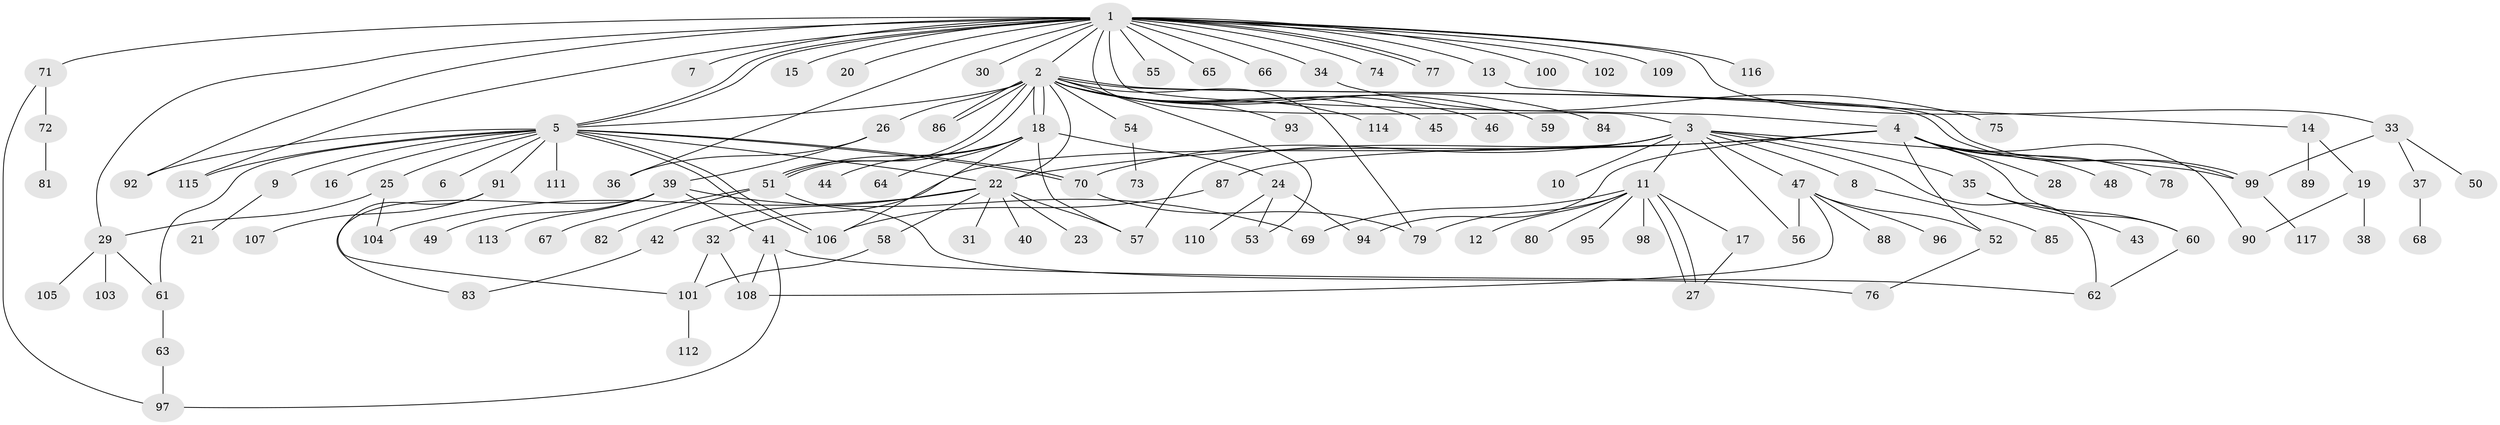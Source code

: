 // Generated by graph-tools (version 1.1) at 2025/35/03/09/25 02:35:44]
// undirected, 117 vertices, 162 edges
graph export_dot {
graph [start="1"]
  node [color=gray90,style=filled];
  1;
  2;
  3;
  4;
  5;
  6;
  7;
  8;
  9;
  10;
  11;
  12;
  13;
  14;
  15;
  16;
  17;
  18;
  19;
  20;
  21;
  22;
  23;
  24;
  25;
  26;
  27;
  28;
  29;
  30;
  31;
  32;
  33;
  34;
  35;
  36;
  37;
  38;
  39;
  40;
  41;
  42;
  43;
  44;
  45;
  46;
  47;
  48;
  49;
  50;
  51;
  52;
  53;
  54;
  55;
  56;
  57;
  58;
  59;
  60;
  61;
  62;
  63;
  64;
  65;
  66;
  67;
  68;
  69;
  70;
  71;
  72;
  73;
  74;
  75;
  76;
  77;
  78;
  79;
  80;
  81;
  82;
  83;
  84;
  85;
  86;
  87;
  88;
  89;
  90;
  91;
  92;
  93;
  94;
  95;
  96;
  97;
  98;
  99;
  100;
  101;
  102;
  103;
  104;
  105;
  106;
  107;
  108;
  109;
  110;
  111;
  112;
  113;
  114;
  115;
  116;
  117;
  1 -- 2;
  1 -- 3;
  1 -- 4;
  1 -- 5;
  1 -- 5;
  1 -- 7;
  1 -- 13;
  1 -- 15;
  1 -- 20;
  1 -- 29;
  1 -- 30;
  1 -- 33;
  1 -- 34;
  1 -- 36;
  1 -- 55;
  1 -- 65;
  1 -- 66;
  1 -- 71;
  1 -- 74;
  1 -- 77;
  1 -- 77;
  1 -- 92;
  1 -- 100;
  1 -- 102;
  1 -- 109;
  1 -- 115;
  1 -- 116;
  2 -- 5;
  2 -- 18;
  2 -- 18;
  2 -- 22;
  2 -- 26;
  2 -- 45;
  2 -- 46;
  2 -- 51;
  2 -- 51;
  2 -- 53;
  2 -- 54;
  2 -- 59;
  2 -- 79;
  2 -- 84;
  2 -- 86;
  2 -- 86;
  2 -- 93;
  2 -- 99;
  2 -- 99;
  2 -- 114;
  3 -- 8;
  3 -- 10;
  3 -- 11;
  3 -- 32;
  3 -- 35;
  3 -- 47;
  3 -- 56;
  3 -- 57;
  3 -- 62;
  3 -- 70;
  3 -- 99;
  4 -- 22;
  4 -- 28;
  4 -- 48;
  4 -- 52;
  4 -- 60;
  4 -- 78;
  4 -- 87;
  4 -- 90;
  4 -- 94;
  5 -- 6;
  5 -- 9;
  5 -- 16;
  5 -- 22;
  5 -- 25;
  5 -- 61;
  5 -- 70;
  5 -- 70;
  5 -- 91;
  5 -- 92;
  5 -- 106;
  5 -- 106;
  5 -- 111;
  5 -- 115;
  8 -- 85;
  9 -- 21;
  11 -- 12;
  11 -- 17;
  11 -- 27;
  11 -- 27;
  11 -- 69;
  11 -- 79;
  11 -- 80;
  11 -- 95;
  11 -- 98;
  13 -- 14;
  14 -- 19;
  14 -- 89;
  17 -- 27;
  18 -- 24;
  18 -- 44;
  18 -- 51;
  18 -- 57;
  18 -- 64;
  18 -- 106;
  19 -- 38;
  19 -- 90;
  22 -- 23;
  22 -- 31;
  22 -- 40;
  22 -- 42;
  22 -- 57;
  22 -- 58;
  22 -- 104;
  24 -- 53;
  24 -- 94;
  24 -- 110;
  25 -- 29;
  25 -- 104;
  26 -- 36;
  26 -- 39;
  29 -- 61;
  29 -- 103;
  29 -- 105;
  32 -- 101;
  32 -- 108;
  33 -- 37;
  33 -- 50;
  33 -- 99;
  34 -- 75;
  35 -- 43;
  35 -- 60;
  37 -- 68;
  39 -- 41;
  39 -- 49;
  39 -- 69;
  39 -- 83;
  39 -- 113;
  41 -- 62;
  41 -- 97;
  41 -- 108;
  42 -- 83;
  47 -- 52;
  47 -- 56;
  47 -- 88;
  47 -- 96;
  47 -- 108;
  51 -- 67;
  51 -- 76;
  51 -- 82;
  52 -- 76;
  54 -- 73;
  58 -- 101;
  60 -- 62;
  61 -- 63;
  63 -- 97;
  70 -- 79;
  71 -- 72;
  71 -- 97;
  72 -- 81;
  87 -- 106;
  91 -- 101;
  91 -- 107;
  99 -- 117;
  101 -- 112;
}
